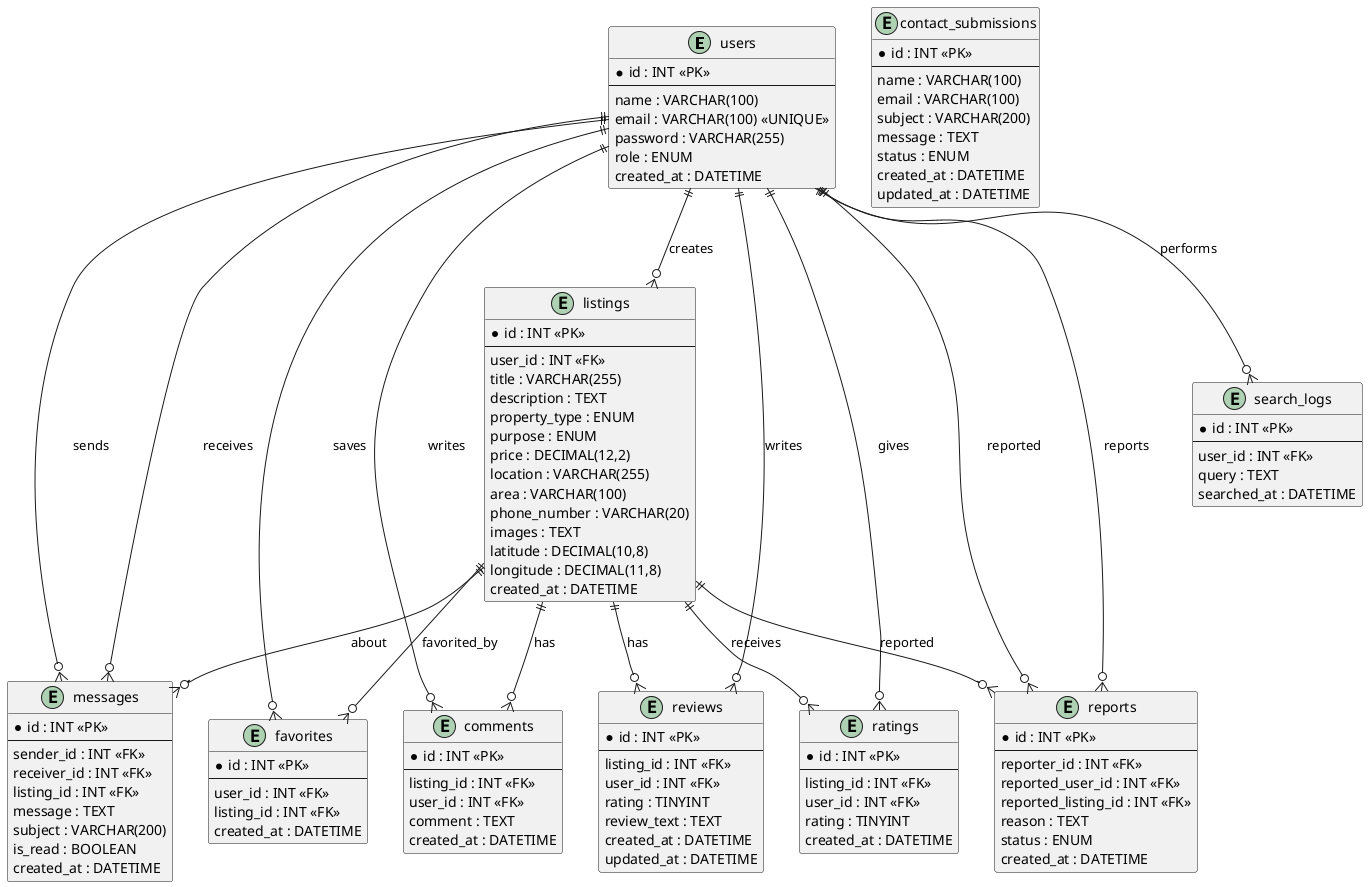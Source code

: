 @startuml
' Simplified ERD for GharBazaar - Focus on Relationships

entity users {
  * id : INT <<PK>>
  --
  name : VARCHAR(100)
  email : VARCHAR(100) <<UNIQUE>>
  password : VARCHAR(255)
  role : ENUM
  created_at : DATETIME
}

entity listings {
  * id : INT <<PK>>
  --
  user_id : INT <<FK>>
  title : VARCHAR(255)
  description : TEXT
  property_type : ENUM
  purpose : ENUM
  price : DECIMAL(12,2)
  location : VARCHAR(255)
  area : VARCHAR(100)
  phone_number : VARCHAR(20)
  images : TEXT
  latitude : DECIMAL(10,8)
  longitude : DECIMAL(11,8)
  created_at : DATETIME
}

entity messages {
  * id : INT <<PK>>
  --
  sender_id : INT <<FK>>
  receiver_id : INT <<FK>>
  listing_id : INT <<FK>>
  message : TEXT
  subject : VARCHAR(200)
  is_read : BOOLEAN
  created_at : DATETIME
}

entity comments {
  * id : INT <<PK>>
  --
  listing_id : INT <<FK>>
  user_id : INT <<FK>>
  comment : TEXT
  created_at : DATETIME
}

entity favorites {
  * id : INT <<PK>>
  --
  user_id : INT <<FK>>
  listing_id : INT <<FK>>
  created_at : DATETIME
}

entity reviews {
  * id : INT <<PK>>
  --
  listing_id : INT <<FK>>
  user_id : INT <<FK>>
  rating : TINYINT
  review_text : TEXT
  created_at : DATETIME
  updated_at : DATETIME
}

entity ratings {
  * id : INT <<PK>>
  --
  listing_id : INT <<FK>>
  user_id : INT <<FK>>
  rating : TINYINT
  created_at : DATETIME
}

entity reports {
  * id : INT <<PK>>
  --
  reporter_id : INT <<FK>>
  reported_user_id : INT <<FK>>
  reported_listing_id : INT <<FK>>
  reason : TEXT
  status : ENUM
  created_at : DATETIME
}

entity contact_submissions {
  * id : INT <<PK>>
  --
  name : VARCHAR(100)
  email : VARCHAR(100)
  subject : VARCHAR(200)
  message : TEXT
  status : ENUM
  created_at : DATETIME
  updated_at : DATETIME
}

entity search_logs {
  * id : INT <<PK>>
  --
  user_id : INT <<FK>>
  query : TEXT
  searched_at : DATETIME
}

' Relationships
users ||--o{ listings : creates
users ||--o{ messages : sends
users ||--o{ messages : receives
listings ||--o{ messages : about
users ||--o{ comments : writes
listings ||--o{ comments : has
users ||--o{ favorites : saves
listings ||--o{ favorites : favorited_by
users ||--o{ reviews : writes
listings ||--o{ reviews : has
users ||--o{ ratings : gives
listings ||--o{ ratings : receives
users ||--o{ reports : reports
users ||--o{ reports : reported
listings ||--o{ reports : reported
users ||--o{ search_logs : performs

@enduml
